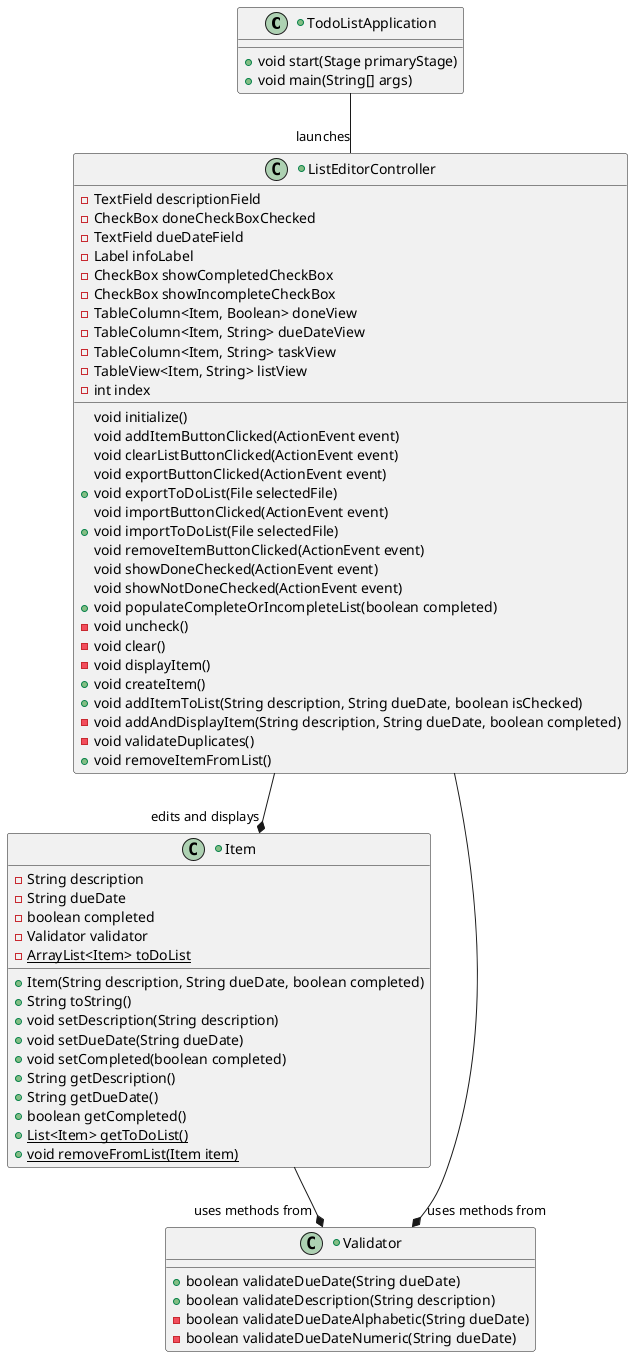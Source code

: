 @startuml
'https://plantuml.com/class-diagram

+class TodoListApplication{
+void start(Stage primaryStage)
+void main(String[] args)
}

+class Item{
-String description
-String dueDate
-boolean completed
-Validator validator
- {static} ArrayList<Item> toDoList
+Item(String description, String dueDate, boolean completed)
+String toString()
+void setDescription(String description)
+void setDueDate(String dueDate)
+void setCompleted(boolean completed)
+String getDescription()
+String getDueDate()
+boolean getCompleted()
+{static} List<Item> getToDoList()
+{static} void removeFromList(Item item)
}

+class ListEditorController{
-TextField descriptionField
-CheckBox doneCheckBoxChecked
-TextField dueDateField
-Label infoLabel
-CheckBox showCompletedCheckBox
-CheckBox showIncompleteCheckBox
-TableColumn<Item, Boolean> doneView
-TableColumn<Item, String> dueDateView
-TableColumn<Item, String> taskView
-TableView<Item, String> listView
-int index
void initialize()
void addItemButtonClicked(ActionEvent event)
void clearListButtonClicked(ActionEvent event)
void exportButtonClicked(ActionEvent event)
+void exportToDoList(File selectedFile)
void importButtonClicked(ActionEvent event)
+void importToDoList(File selectedFile)
void removeItemButtonClicked(ActionEvent event)
void showDoneChecked(ActionEvent event)
void showNotDoneChecked(ActionEvent event)
+void populateCompleteOrIncompleteList(boolean completed)
-void uncheck()
-void clear()
-void displayItem()
+void createItem()
+void addItemToList(String description, String dueDate, boolean isChecked)
-void addAndDisplayItem(String description, String dueDate, boolean completed)
-void validateDuplicates()
+void removeItemFromList()
}

+class Validator{
+boolean validateDueDate(String dueDate)
+boolean validateDescription(String description)
-boolean validateDueDateAlphabetic(String dueDate)
-boolean validateDueDateNumeric(String dueDate)
}


TodoListApplication -- "launches" ListEditorController
ListEditorController --* "edits and displays" Item
ListEditorController --* "uses methods from" Validator
Item --* "uses methods from" Validator


@enduml